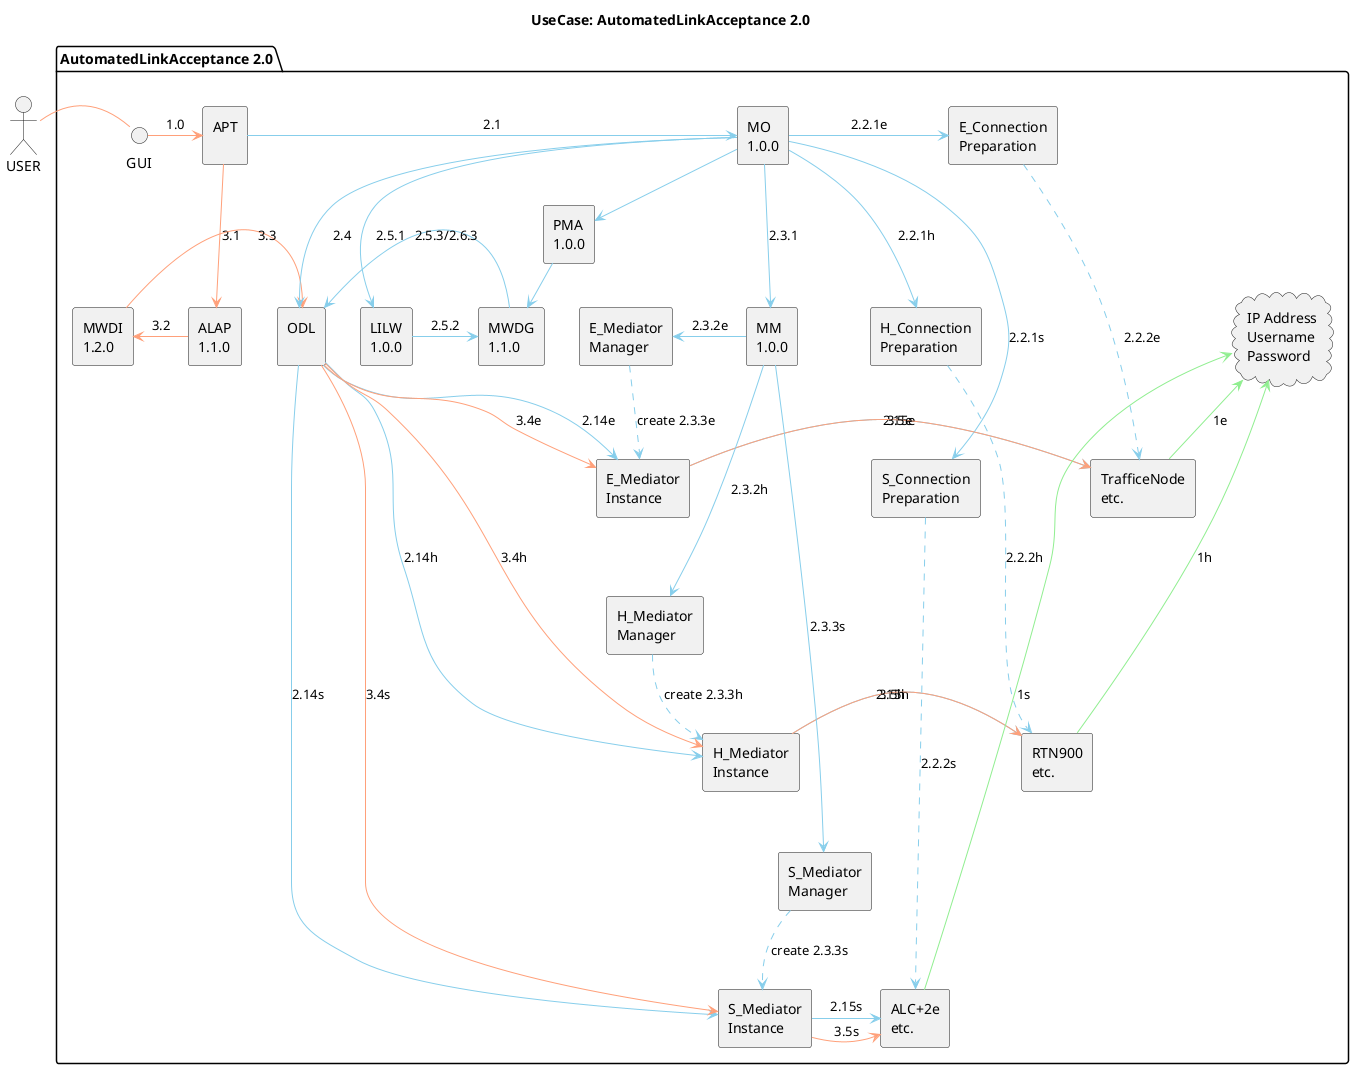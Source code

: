 @startuml AutomatedLinkAcceptance

skinparam componentStyle rectangle

title
UseCase: AutomatedLinkAcceptance 2.0
end title

actor USER as USER

package "AutomatedLinkAcceptance 2.0" {
  interface GUI as GUI
  USER -[hidden] GUI
  component [APT\n] as APT
  GUI -[hidden] APT
  component [MO\n1.0.0] as MO
  APT -[hidden] MO
  'Ericsson devices checked for r/w user configuration
  component [E_Connection\nPreparation] as E_ConnectionPreparation
  MO -[hidden] E_ConnectionPreparation
  'SDN user to be configured into Huawei devices
  component [H_Connection\nPreparation] as H_ConnectionPreparation
  MO -[hidden] H_ConnectionPreparation
  E_ConnectionPreparation -[hidden]- H_ConnectionPreparation
  'SDN user to be configured into SIAE devices
  component [S_Connection\nPreparation] as S_ConnectionPreparation
  MO -[hidden] S_ConnectionPreparation
  H_ConnectionPreparation -[hidden]- S_ConnectionPreparation

  component [MM\n1.0.0] as MM
  MO -[hidden]- MM
  component [E_Mediator\nManager] as E_MediatorManager
  MO -[hidden] E_MediatorManager
  component [E_Mediator\nInstance] as E_MediatorInstance
  E_MediatorManager -[hidden]- E_MediatorInstance
  component [TrafficeNode\netc.] as E_Device
  E_MediatorInstance -[hidden] E_Device
  component [H_Mediator\nManager] as H_MediatorManager
  E_MediatorInstance -[hidden]- H_MediatorManager
  component [H_Mediator\nInstance] as H_MediatorInstance
  E_MediatorInstance -[hidden]- H_MediatorInstance
  H_MediatorManager -[hidden]- H_MediatorInstance
  component [RTN900\netc.] as H_Device
  H_MediatorInstance -[hidden] H_Device
  E_Device -[hidden]- H_Device
  component [S_Mediator\nManager] as S_MediatorManager
  H_MediatorInstance -[hidden]- S_MediatorManager
  component [S_Mediator\nInstance] as S_MediatorInstance
  H_MediatorInstance -[hidden]- S_MediatorInstance
  S_MediatorManager -[hidden]- S_MediatorInstance
  component [ALC+2e\netc.] as S_Device 
  S_MediatorInstance -[hidden] S_Device
  H_Device -[hidden]- S_Device

  'LinkidIntoLtpWriter
  component [LILW\n1.0.0] as LILW
  'PerformanceMonitoringActivator
  component [PMA\n1.0.0] as PMA
  'MicroWaveDeviceGatekeeper
  component [MWDG\n1.1.0] as MWDG


  component [ALAP\n1.1.0] as ALAP
  GUI -[hidden]- ALAP
  GUI -[hidden]- ALAP
  APT -[hidden]- ALAP
  component [MWDI\n1.2.0] as MWDI
  GUI -[hidden]- MWDI
  APT -[hidden]- MWDI
  ALAP -[hidden] MWDI
  component [ODL\n] as ODL
  APT -[hidden]- ODL
  MWDI -[hidden] ODL
  ODL -[hidden] LILW

  'component [S_PNI\n1.0.0] as S_PNI
  'ALAP -[hidden]- S_PNI
  'component [H_PNI\n1.0.0] as H_PNI
  'S_PNI -[hidden] H_PNI
  'MWDI -[hidden]- H_PNI
  'component [E_PNI\n1.0.0] as E_PNI
  'ODL -[hidden]- E_PNI
  'H_PNI -[hidden] E_PNI

  'component [NP\n1.0.0] as NP
  'S_PNI -[hidden]- NP
  'H_PNI -[hidden]- NP
  'E_PNI -[hidden]- NP

  cloud DataSource [
    IP Address
    Username
    Password
  ]
  DataSource <-- E_Device #LightGreen : 1e
  DataSource <-- H_Device #LightGreen : 1h
  DataSource <-- S_Device #LightGreen : 1s

  USER - GUI #LightSalmon
  GUI -> APT #LightSalmon : 1.0

  APT -> MO #SkyBlue : 2.1

  MO -> E_ConnectionPreparation #SkyBlue : 2.2.1e
  E_ConnectionPreparation ..> E_Device #SkyBlue : 2.2.2e
  MO -> H_ConnectionPreparation #SkyBlue : 2.2.1h
  H_ConnectionPreparation ..> H_Device #SkyBlue : 2.2.2h
  MO -> S_ConnectionPreparation #SkyBlue : 2.2.1s
  S_ConnectionPreparation ..> S_Device #SkyBlue : 2.2.2s

  MO -> MM #SkyBlue : 2.3.1
  MM -> E_MediatorManager #SkyBlue : 2.3.2e
  E_MediatorManager ..> E_MediatorInstance #SkyBlue : create 2.3.3e
  MM -> H_MediatorManager #SkyBlue : 2.3.2h
  H_MediatorManager ..> H_MediatorInstance #SkyBlue : create 2.3.3h
  MM -> S_MediatorManager #SkyBlue : 2.3.3s
  S_MediatorManager ..> S_MediatorInstance #SkyBlue : create 2.3.3s

  MO -> ODL #SkyBlue : 2.4

  MO -> LILW #SkyBlue : 2.5.1
  LILW -> MWDG #SkyBlue : 2.5.2
  MWDG -> ODL #SkyBlue : 2.5.3/2.6.3

  MO -> PMA #SkyBlue : 2.6.1
  PMA -> MWDG #SkyBlue : 2.6.2

  ODL -> E_MediatorInstance #SkyBlue : 2.14e
  ODL -> H_MediatorInstance #SkyBlue : 2.14h
  ODL -> S_MediatorInstance #SkyBlue : 2.14s
  E_MediatorInstance -> E_Device #SkyBlue : 2.15e
  H_MediatorInstance -> H_Device #SkyBlue : 2.15h
  S_MediatorInstance -> S_Device #SkyBlue : 2.15s


  APT --> ALAP #LightSalmon : 3.1
  ALAP -> MWDI #LightSalmon : 3.2
  MWDI -> ODL #LightSalmon : 3.3
  ODL -> E_MediatorInstance #LightSalmon : 3.4e
  ODL -> H_MediatorInstance #LightSalmon : 3.4h
  ODL -> S_MediatorInstance #LightSalmon : 3.4s
  E_MediatorInstance -> E_Device #LightSalmon : 3.5e
  H_MediatorInstance -> H_Device #LightSalmon : 3.5h
  S_MediatorInstance -> S_Device #LightSalmon : 3.5s

/'
  E_Device -> E_MediatorInstance #Grey : 4.1e
  H_Device -> H_MediatorInstance #Grey : 4.1h
  S_Device -> S_MediatorInstance #Grey : 4.1s
  E_MediatorInstance -> NP #Grey : 4.2e
  H_MediatorInstance -> NP #Grey : 4.2h
  S_MediatorInstance -> NP #Grey : 4.2s
  NP -> E_PNI #Grey : 4.3e
  NP -> H_PNI #Grey : 4.3h
  NP -> S_PNI #Grey : 4.3s
  E_PNI -> MWDI #Grey : 4.3e
  H_PNI -> MWDI #Grey : 4.3h
  S_PNI -> MWDI #Grey : 4.3s
'/

}

@enduml